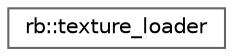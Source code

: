 digraph "Graphical Class Hierarchy"
{
 // LATEX_PDF_SIZE
  bgcolor="transparent";
  edge [fontname=Helvetica,fontsize=10,labelfontname=Helvetica,labelfontsize=10];
  node [fontname=Helvetica,fontsize=10,shape=box,height=0.2,width=0.4];
  rankdir="LR";
  Node0 [label="rb::texture_loader",height=0.2,width=0.4,color="grey40", fillcolor="white", style="filled",URL="$classrb_1_1texture__loader.html",tooltip="Utility class for loading textures from files."];
}
